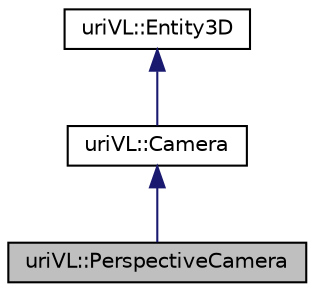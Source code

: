 digraph "uriVL::PerspectiveCamera"
{
  edge [fontname="Helvetica",fontsize="10",labelfontname="Helvetica",labelfontsize="10"];
  node [fontname="Helvetica",fontsize="10",shape=record];
  Node1 [label="uriVL::PerspectiveCamera",height=0.2,width=0.4,color="black", fillcolor="grey75", style="filled", fontcolor="black"];
  Node2 -> Node1 [dir="back",color="midnightblue",fontsize="10",style="solid",fontname="Helvetica"];
  Node2 [label="uriVL::Camera",height=0.2,width=0.4,color="black", fillcolor="white", style="filled",URL="$classuriVL_1_1Camera.html",tooltip="The base virtual Camera class. "];
  Node3 -> Node2 [dir="back",color="midnightblue",fontsize="10",style="solid",fontname="Helvetica"];
  Node3 [label="uriVL::Entity3D",height=0.2,width=0.4,color="black", fillcolor="white", style="filled",URL="$classuriVL_1_1Entity3D.html",tooltip="The base virtual Entity3D class. "];
}
